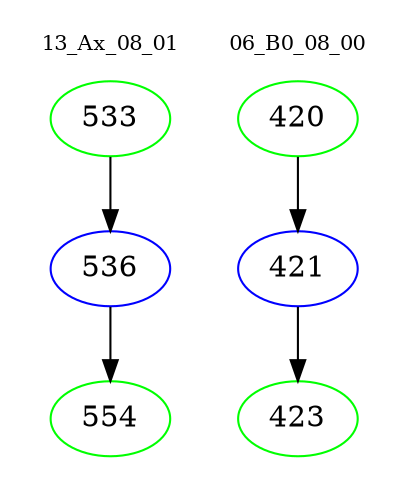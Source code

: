 digraph{
subgraph cluster_0 {
color = white
label = "13_Ax_08_01";
fontsize=10;
T0_533 [label="533", color="green"]
T0_533 -> T0_536 [color="black"]
T0_536 [label="536", color="blue"]
T0_536 -> T0_554 [color="black"]
T0_554 [label="554", color="green"]
}
subgraph cluster_1 {
color = white
label = "06_B0_08_00";
fontsize=10;
T1_420 [label="420", color="green"]
T1_420 -> T1_421 [color="black"]
T1_421 [label="421", color="blue"]
T1_421 -> T1_423 [color="black"]
T1_423 [label="423", color="green"]
}
}
